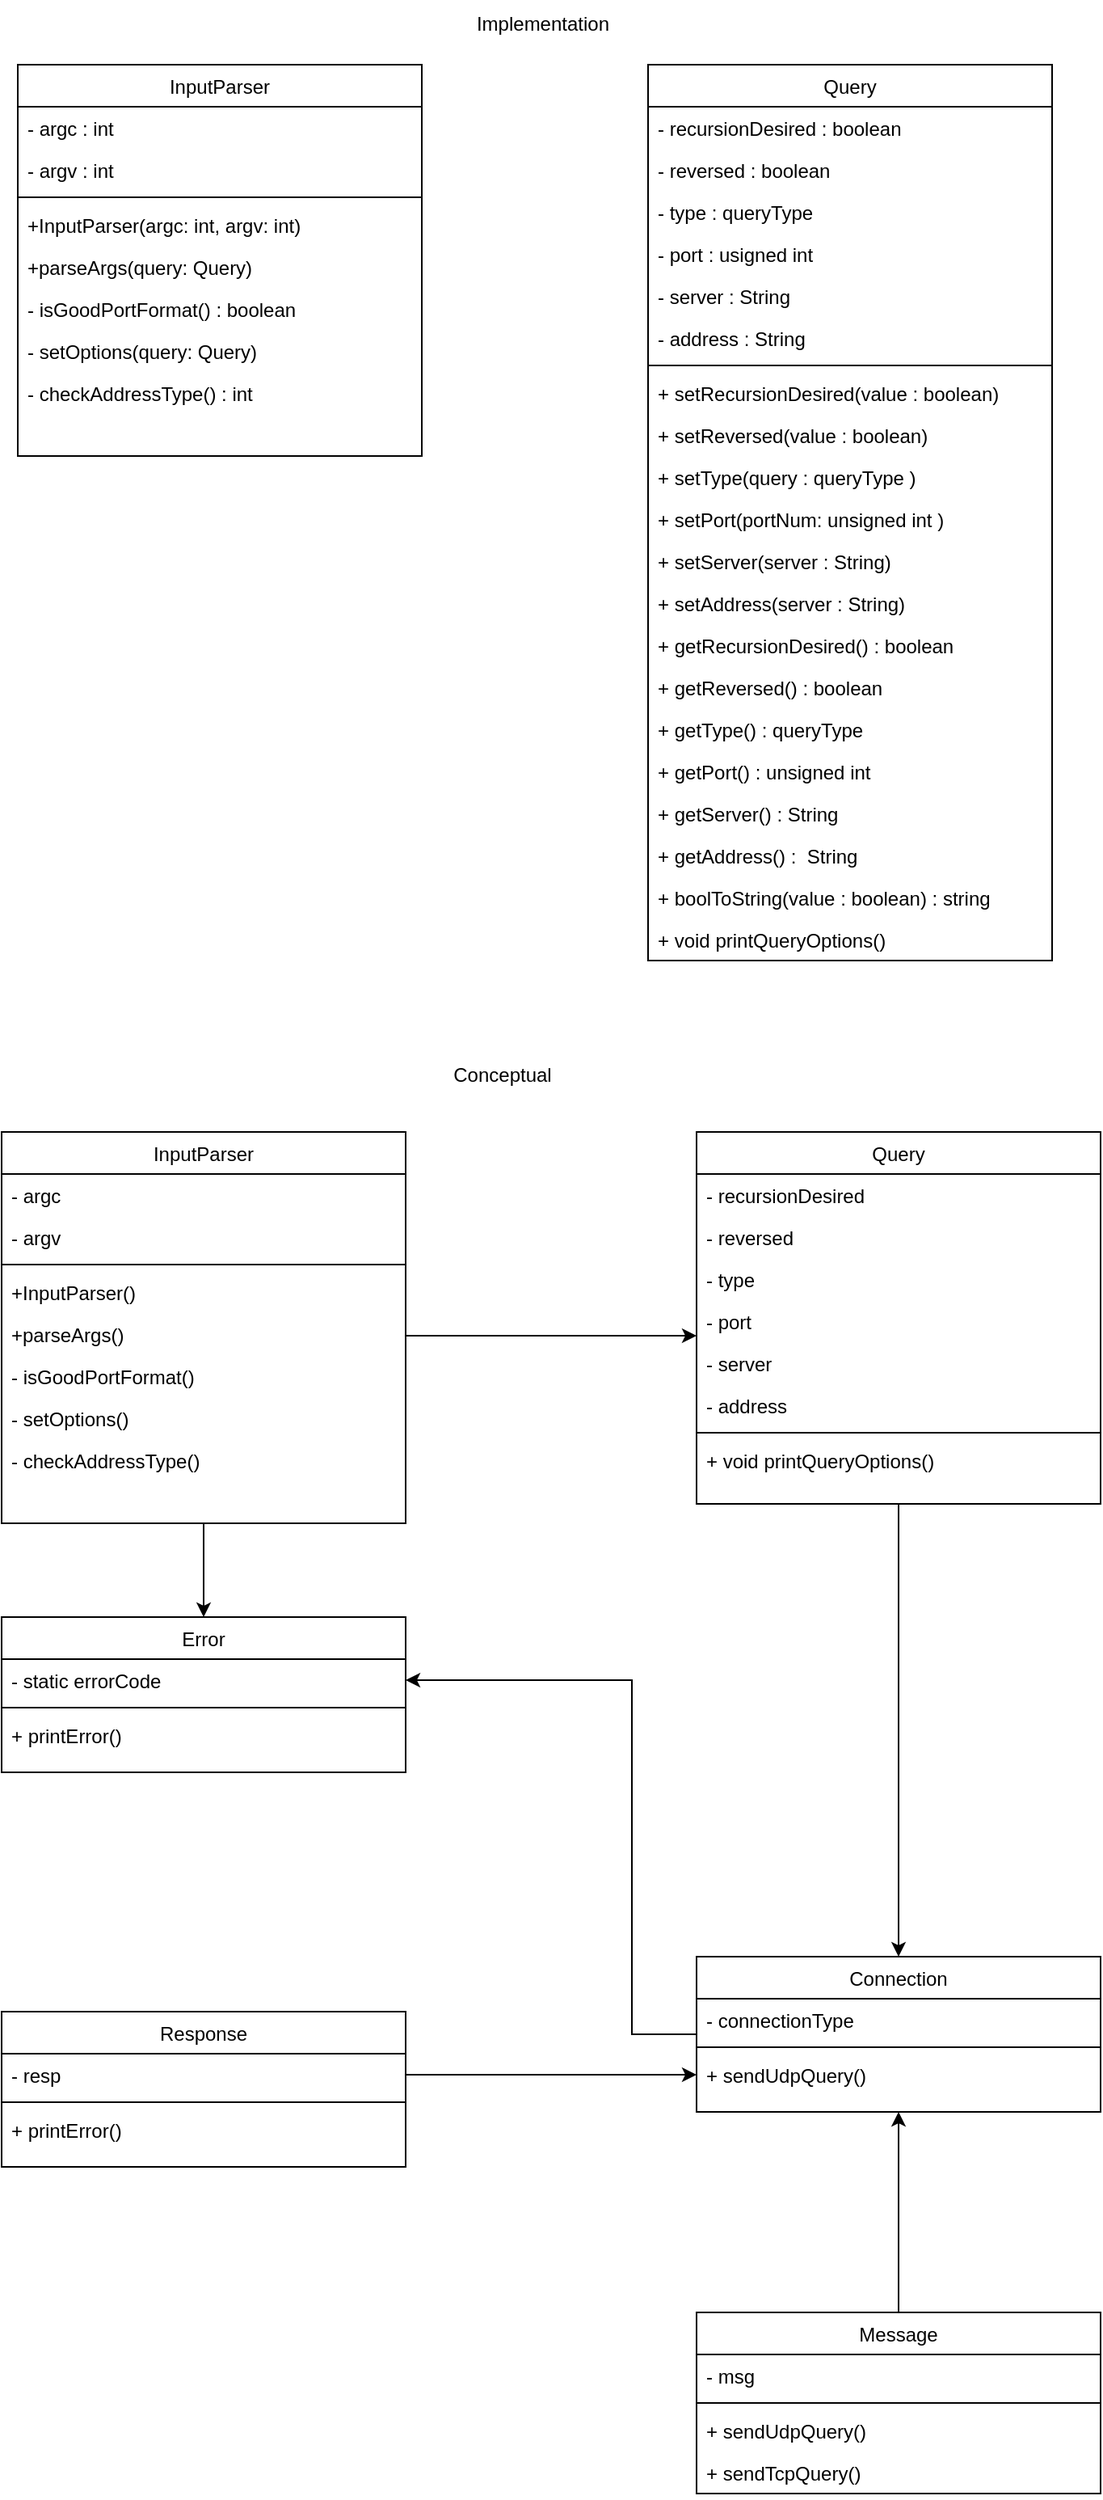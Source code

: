 <mxfile version="22.0.0" type="device">
  <diagram id="C5RBs43oDa-KdzZeNtuy" name="Page-1">
    <mxGraphModel dx="954" dy="642" grid="1" gridSize="10" guides="1" tooltips="1" connect="1" arrows="1" fold="1" page="1" pageScale="1" pageWidth="827" pageHeight="1169" math="0" shadow="0">
      <root>
        <mxCell id="WIyWlLk6GJQsqaUBKTNV-0" />
        <mxCell id="WIyWlLk6GJQsqaUBKTNV-1" parent="WIyWlLk6GJQsqaUBKTNV-0" />
        <mxCell id="zkfFHV4jXpPFQw0GAbJ--0" value="InputParser" style="swimlane;fontStyle=0;align=center;verticalAlign=top;childLayout=stackLayout;horizontal=1;startSize=26;horizontalStack=0;resizeParent=1;resizeLast=0;collapsible=1;marginBottom=0;rounded=0;shadow=0;strokeWidth=1;" parent="WIyWlLk6GJQsqaUBKTNV-1" vertex="1">
          <mxGeometry x="80" y="70" width="250" height="242" as="geometry">
            <mxRectangle x="230" y="140" width="160" height="26" as="alternateBounds" />
          </mxGeometry>
        </mxCell>
        <mxCell id="zkfFHV4jXpPFQw0GAbJ--1" value="- argc : int" style="text;align=left;verticalAlign=top;spacingLeft=4;spacingRight=4;overflow=hidden;rotatable=0;points=[[0,0.5],[1,0.5]];portConstraint=eastwest;" parent="zkfFHV4jXpPFQw0GAbJ--0" vertex="1">
          <mxGeometry y="26" width="250" height="26" as="geometry" />
        </mxCell>
        <mxCell id="zkfFHV4jXpPFQw0GAbJ--2" value="- argv : int" style="text;align=left;verticalAlign=top;spacingLeft=4;spacingRight=4;overflow=hidden;rotatable=0;points=[[0,0.5],[1,0.5]];portConstraint=eastwest;rounded=0;shadow=0;html=0;" parent="zkfFHV4jXpPFQw0GAbJ--0" vertex="1">
          <mxGeometry y="52" width="250" height="26" as="geometry" />
        </mxCell>
        <mxCell id="zkfFHV4jXpPFQw0GAbJ--4" value="" style="line;html=1;strokeWidth=1;align=left;verticalAlign=middle;spacingTop=-1;spacingLeft=3;spacingRight=3;rotatable=0;labelPosition=right;points=[];portConstraint=eastwest;" parent="zkfFHV4jXpPFQw0GAbJ--0" vertex="1">
          <mxGeometry y="78" width="250" height="8" as="geometry" />
        </mxCell>
        <mxCell id="zkfFHV4jXpPFQw0GAbJ--5" value="+InputParser(argc: int, argv: int)" style="text;align=left;verticalAlign=top;spacingLeft=4;spacingRight=4;overflow=hidden;rotatable=0;points=[[0,0.5],[1,0.5]];portConstraint=eastwest;" parent="zkfFHV4jXpPFQw0GAbJ--0" vertex="1">
          <mxGeometry y="86" width="250" height="26" as="geometry" />
        </mxCell>
        <mxCell id="okE6w0gMdLFZyWfZEo8r-0" value="+parseArgs(query: Query) " style="text;align=left;verticalAlign=top;spacingLeft=4;spacingRight=4;overflow=hidden;rotatable=0;points=[[0,0.5],[1,0.5]];portConstraint=eastwest;" parent="zkfFHV4jXpPFQw0GAbJ--0" vertex="1">
          <mxGeometry y="112" width="250" height="26" as="geometry" />
        </mxCell>
        <mxCell id="okE6w0gMdLFZyWfZEo8r-1" value="- isGoodPortFormat() : boolean" style="text;align=left;verticalAlign=top;spacingLeft=4;spacingRight=4;overflow=hidden;rotatable=0;points=[[0,0.5],[1,0.5]];portConstraint=eastwest;" parent="zkfFHV4jXpPFQw0GAbJ--0" vertex="1">
          <mxGeometry y="138" width="250" height="26" as="geometry" />
        </mxCell>
        <mxCell id="okE6w0gMdLFZyWfZEo8r-2" value="- setOptions(query: Query)" style="text;align=left;verticalAlign=top;spacingLeft=4;spacingRight=4;overflow=hidden;rotatable=0;points=[[0,0.5],[1,0.5]];portConstraint=eastwest;" parent="zkfFHV4jXpPFQw0GAbJ--0" vertex="1">
          <mxGeometry y="164" width="250" height="26" as="geometry" />
        </mxCell>
        <mxCell id="okE6w0gMdLFZyWfZEo8r-3" value="- checkAddressType() : int" style="text;align=left;verticalAlign=top;spacingLeft=4;spacingRight=4;overflow=hidden;rotatable=0;points=[[0,0.5],[1,0.5]];portConstraint=eastwest;" parent="zkfFHV4jXpPFQw0GAbJ--0" vertex="1">
          <mxGeometry y="190" width="250" height="26" as="geometry" />
        </mxCell>
        <mxCell id="okE6w0gMdLFZyWfZEo8r-6" value="Query" style="swimlane;fontStyle=0;align=center;verticalAlign=top;childLayout=stackLayout;horizontal=1;startSize=26;horizontalStack=0;resizeParent=1;resizeLast=0;collapsible=1;marginBottom=0;rounded=0;shadow=0;strokeWidth=1;" parent="WIyWlLk6GJQsqaUBKTNV-1" vertex="1">
          <mxGeometry x="470" y="70" width="250" height="554" as="geometry">
            <mxRectangle x="470" y="70" width="160" height="26" as="alternateBounds" />
          </mxGeometry>
        </mxCell>
        <mxCell id="okE6w0gMdLFZyWfZEo8r-7" value="- recursionDesired : boolean&#xa;" style="text;align=left;verticalAlign=top;spacingLeft=4;spacingRight=4;overflow=hidden;rotatable=0;points=[[0,0.5],[1,0.5]];portConstraint=eastwest;" parent="okE6w0gMdLFZyWfZEo8r-6" vertex="1">
          <mxGeometry y="26" width="250" height="26" as="geometry" />
        </mxCell>
        <mxCell id="okE6w0gMdLFZyWfZEo8r-15" value="- reversed : boolean" style="text;align=left;verticalAlign=top;spacingLeft=4;spacingRight=4;overflow=hidden;rotatable=0;points=[[0,0.5],[1,0.5]];portConstraint=eastwest;" parent="okE6w0gMdLFZyWfZEo8r-6" vertex="1">
          <mxGeometry y="52" width="250" height="26" as="geometry" />
        </mxCell>
        <mxCell id="okE6w0gMdLFZyWfZEo8r-16" value="- type : queryType" style="text;align=left;verticalAlign=top;spacingLeft=4;spacingRight=4;overflow=hidden;rotatable=0;points=[[0,0.5],[1,0.5]];portConstraint=eastwest;" parent="okE6w0gMdLFZyWfZEo8r-6" vertex="1">
          <mxGeometry y="78" width="250" height="26" as="geometry" />
        </mxCell>
        <mxCell id="okE6w0gMdLFZyWfZEo8r-17" value="- port : usigned int&#xa;" style="text;align=left;verticalAlign=top;spacingLeft=4;spacingRight=4;overflow=hidden;rotatable=0;points=[[0,0.5],[1,0.5]];portConstraint=eastwest;" parent="okE6w0gMdLFZyWfZEo8r-6" vertex="1">
          <mxGeometry y="104" width="250" height="26" as="geometry" />
        </mxCell>
        <mxCell id="okE6w0gMdLFZyWfZEo8r-18" value="- server : String" style="text;align=left;verticalAlign=top;spacingLeft=4;spacingRight=4;overflow=hidden;rotatable=0;points=[[0,0.5],[1,0.5]];portConstraint=eastwest;" parent="okE6w0gMdLFZyWfZEo8r-6" vertex="1">
          <mxGeometry y="130" width="250" height="26" as="geometry" />
        </mxCell>
        <mxCell id="okE6w0gMdLFZyWfZEo8r-8" value="- address : String" style="text;align=left;verticalAlign=top;spacingLeft=4;spacingRight=4;overflow=hidden;rotatable=0;points=[[0,0.5],[1,0.5]];portConstraint=eastwest;rounded=0;shadow=0;html=0;" parent="okE6w0gMdLFZyWfZEo8r-6" vertex="1">
          <mxGeometry y="156" width="250" height="26" as="geometry" />
        </mxCell>
        <mxCell id="okE6w0gMdLFZyWfZEo8r-9" value="" style="line;html=1;strokeWidth=1;align=left;verticalAlign=middle;spacingTop=-1;spacingLeft=3;spacingRight=3;rotatable=0;labelPosition=right;points=[];portConstraint=eastwest;" parent="okE6w0gMdLFZyWfZEo8r-6" vertex="1">
          <mxGeometry y="182" width="250" height="8" as="geometry" />
        </mxCell>
        <mxCell id="okE6w0gMdLFZyWfZEo8r-10" value="+ setRecursionDesired(value : boolean)" style="text;align=left;verticalAlign=top;spacingLeft=4;spacingRight=4;overflow=hidden;rotatable=0;points=[[0,0.5],[1,0.5]];portConstraint=eastwest;" parent="okE6w0gMdLFZyWfZEo8r-6" vertex="1">
          <mxGeometry y="190" width="250" height="26" as="geometry" />
        </mxCell>
        <mxCell id="okE6w0gMdLFZyWfZEo8r-19" value="+ setReversed(value : boolean)" style="text;align=left;verticalAlign=top;spacingLeft=4;spacingRight=4;overflow=hidden;rotatable=0;points=[[0,0.5],[1,0.5]];portConstraint=eastwest;" parent="okE6w0gMdLFZyWfZEo8r-6" vertex="1">
          <mxGeometry y="216" width="250" height="26" as="geometry" />
        </mxCell>
        <mxCell id="okE6w0gMdLFZyWfZEo8r-23" value="+ setType(query : queryType )" style="text;align=left;verticalAlign=top;spacingLeft=4;spacingRight=4;overflow=hidden;rotatable=0;points=[[0,0.5],[1,0.5]];portConstraint=eastwest;" parent="okE6w0gMdLFZyWfZEo8r-6" vertex="1">
          <mxGeometry y="242" width="250" height="26" as="geometry" />
        </mxCell>
        <mxCell id="okE6w0gMdLFZyWfZEo8r-24" value="+ setPort(portNum: unsigned int )" style="text;align=left;verticalAlign=top;spacingLeft=4;spacingRight=4;overflow=hidden;rotatable=0;points=[[0,0.5],[1,0.5]];portConstraint=eastwest;" parent="okE6w0gMdLFZyWfZEo8r-6" vertex="1">
          <mxGeometry y="268" width="250" height="26" as="geometry" />
        </mxCell>
        <mxCell id="okE6w0gMdLFZyWfZEo8r-25" value="+ setServer(server : String)" style="text;align=left;verticalAlign=top;spacingLeft=4;spacingRight=4;overflow=hidden;rotatable=0;points=[[0,0.5],[1,0.5]];portConstraint=eastwest;" parent="okE6w0gMdLFZyWfZEo8r-6" vertex="1">
          <mxGeometry y="294" width="250" height="26" as="geometry" />
        </mxCell>
        <mxCell id="okE6w0gMdLFZyWfZEo8r-26" value="+ setAddress(server : String)" style="text;align=left;verticalAlign=top;spacingLeft=4;spacingRight=4;overflow=hidden;rotatable=0;points=[[0,0.5],[1,0.5]];portConstraint=eastwest;" parent="okE6w0gMdLFZyWfZEo8r-6" vertex="1">
          <mxGeometry y="320" width="250" height="26" as="geometry" />
        </mxCell>
        <mxCell id="okE6w0gMdLFZyWfZEo8r-27" value="+ getRecursionDesired() : boolean" style="text;align=left;verticalAlign=top;spacingLeft=4;spacingRight=4;overflow=hidden;rotatable=0;points=[[0,0.5],[1,0.5]];portConstraint=eastwest;" parent="okE6w0gMdLFZyWfZEo8r-6" vertex="1">
          <mxGeometry y="346" width="250" height="26" as="geometry" />
        </mxCell>
        <mxCell id="okE6w0gMdLFZyWfZEo8r-33" value="+ getReversed() : boolean" style="text;align=left;verticalAlign=top;spacingLeft=4;spacingRight=4;overflow=hidden;rotatable=0;points=[[0,0.5],[1,0.5]];portConstraint=eastwest;" parent="okE6w0gMdLFZyWfZEo8r-6" vertex="1">
          <mxGeometry y="372" width="250" height="26" as="geometry" />
        </mxCell>
        <mxCell id="okE6w0gMdLFZyWfZEo8r-34" value="+ getType() : queryType" style="text;align=left;verticalAlign=top;spacingLeft=4;spacingRight=4;overflow=hidden;rotatable=0;points=[[0,0.5],[1,0.5]];portConstraint=eastwest;" parent="okE6w0gMdLFZyWfZEo8r-6" vertex="1">
          <mxGeometry y="398" width="250" height="26" as="geometry" />
        </mxCell>
        <mxCell id="okE6w0gMdLFZyWfZEo8r-35" value="+ getPort() : unsigned int" style="text;align=left;verticalAlign=top;spacingLeft=4;spacingRight=4;overflow=hidden;rotatable=0;points=[[0,0.5],[1,0.5]];portConstraint=eastwest;" parent="okE6w0gMdLFZyWfZEo8r-6" vertex="1">
          <mxGeometry y="424" width="250" height="26" as="geometry" />
        </mxCell>
        <mxCell id="okE6w0gMdLFZyWfZEo8r-36" value="+ getServer() : String" style="text;align=left;verticalAlign=top;spacingLeft=4;spacingRight=4;overflow=hidden;rotatable=0;points=[[0,0.5],[1,0.5]];portConstraint=eastwest;" parent="okE6w0gMdLFZyWfZEo8r-6" vertex="1">
          <mxGeometry y="450" width="250" height="26" as="geometry" />
        </mxCell>
        <mxCell id="okE6w0gMdLFZyWfZEo8r-37" value="+ getAddress() :  String" style="text;align=left;verticalAlign=top;spacingLeft=4;spacingRight=4;overflow=hidden;rotatable=0;points=[[0,0.5],[1,0.5]];portConstraint=eastwest;" parent="okE6w0gMdLFZyWfZEo8r-6" vertex="1">
          <mxGeometry y="476" width="250" height="26" as="geometry" />
        </mxCell>
        <mxCell id="okE6w0gMdLFZyWfZEo8r-38" value="+ boolToString(value : boolean) : string" style="text;align=left;verticalAlign=top;spacingLeft=4;spacingRight=4;overflow=hidden;rotatable=0;points=[[0,0.5],[1,0.5]];portConstraint=eastwest;" parent="okE6w0gMdLFZyWfZEo8r-6" vertex="1">
          <mxGeometry y="502" width="250" height="26" as="geometry" />
        </mxCell>
        <mxCell id="okE6w0gMdLFZyWfZEo8r-40" value="+ void printQueryOptions()" style="text;align=left;verticalAlign=top;spacingLeft=4;spacingRight=4;overflow=hidden;rotatable=0;points=[[0,0.5],[1,0.5]];portConstraint=eastwest;" parent="okE6w0gMdLFZyWfZEo8r-6" vertex="1">
          <mxGeometry y="528" width="250" height="26" as="geometry" />
        </mxCell>
        <mxCell id="okE6w0gMdLFZyWfZEo8r-41" value="Error" style="swimlane;fontStyle=0;align=center;verticalAlign=top;childLayout=stackLayout;horizontal=1;startSize=26;horizontalStack=0;resizeParent=1;resizeLast=0;collapsible=1;marginBottom=0;rounded=0;shadow=0;strokeWidth=1;" parent="WIyWlLk6GJQsqaUBKTNV-1" vertex="1">
          <mxGeometry x="70" y="1030" width="250" height="96" as="geometry">
            <mxRectangle x="230" y="140" width="160" height="26" as="alternateBounds" />
          </mxGeometry>
        </mxCell>
        <mxCell id="okE6w0gMdLFZyWfZEo8r-42" value="- static errorCode" style="text;align=left;verticalAlign=top;spacingLeft=4;spacingRight=4;overflow=hidden;rotatable=0;points=[[0,0.5],[1,0.5]];portConstraint=eastwest;" parent="okE6w0gMdLFZyWfZEo8r-41" vertex="1">
          <mxGeometry y="26" width="250" height="26" as="geometry" />
        </mxCell>
        <mxCell id="okE6w0gMdLFZyWfZEo8r-44" value="" style="line;html=1;strokeWidth=1;align=left;verticalAlign=middle;spacingTop=-1;spacingLeft=3;spacingRight=3;rotatable=0;labelPosition=right;points=[];portConstraint=eastwest;" parent="okE6w0gMdLFZyWfZEo8r-41" vertex="1">
          <mxGeometry y="52" width="250" height="8" as="geometry" />
        </mxCell>
        <mxCell id="okE6w0gMdLFZyWfZEo8r-45" value="+ printError()" style="text;align=left;verticalAlign=top;spacingLeft=4;spacingRight=4;overflow=hidden;rotatable=0;points=[[0,0.5],[1,0.5]];portConstraint=eastwest;" parent="okE6w0gMdLFZyWfZEo8r-41" vertex="1">
          <mxGeometry y="60" width="250" height="26" as="geometry" />
        </mxCell>
        <mxCell id="vrOsaKCpF2zEFsu8vKzf-6" style="edgeStyle=orthogonalEdgeStyle;rounded=0;orthogonalLoop=1;jettySize=auto;html=1;entryX=0.5;entryY=0;entryDx=0;entryDy=0;" edge="1" parent="WIyWlLk6GJQsqaUBKTNV-1" source="okE6w0gMdLFZyWfZEo8r-50" target="okE6w0gMdLFZyWfZEo8r-84">
          <mxGeometry relative="1" as="geometry" />
        </mxCell>
        <mxCell id="okE6w0gMdLFZyWfZEo8r-50" value="Query" style="swimlane;fontStyle=0;align=center;verticalAlign=top;childLayout=stackLayout;horizontal=1;startSize=26;horizontalStack=0;resizeParent=1;resizeLast=0;collapsible=1;marginBottom=0;rounded=0;shadow=0;strokeWidth=1;" parent="WIyWlLk6GJQsqaUBKTNV-1" vertex="1">
          <mxGeometry x="500" y="730" width="250" height="230" as="geometry">
            <mxRectangle x="470" y="70" width="160" height="26" as="alternateBounds" />
          </mxGeometry>
        </mxCell>
        <mxCell id="okE6w0gMdLFZyWfZEo8r-51" value="- recursionDesired " style="text;align=left;verticalAlign=top;spacingLeft=4;spacingRight=4;overflow=hidden;rotatable=0;points=[[0,0.5],[1,0.5]];portConstraint=eastwest;" parent="okE6w0gMdLFZyWfZEo8r-50" vertex="1">
          <mxGeometry y="26" width="250" height="26" as="geometry" />
        </mxCell>
        <mxCell id="okE6w0gMdLFZyWfZEo8r-52" value="- reversed " style="text;align=left;verticalAlign=top;spacingLeft=4;spacingRight=4;overflow=hidden;rotatable=0;points=[[0,0.5],[1,0.5]];portConstraint=eastwest;" parent="okE6w0gMdLFZyWfZEo8r-50" vertex="1">
          <mxGeometry y="52" width="250" height="26" as="geometry" />
        </mxCell>
        <mxCell id="okE6w0gMdLFZyWfZEo8r-53" value="- type " style="text;align=left;verticalAlign=top;spacingLeft=4;spacingRight=4;overflow=hidden;rotatable=0;points=[[0,0.5],[1,0.5]];portConstraint=eastwest;" parent="okE6w0gMdLFZyWfZEo8r-50" vertex="1">
          <mxGeometry y="78" width="250" height="26" as="geometry" />
        </mxCell>
        <mxCell id="okE6w0gMdLFZyWfZEo8r-54" value="- port " style="text;align=left;verticalAlign=top;spacingLeft=4;spacingRight=4;overflow=hidden;rotatable=0;points=[[0,0.5],[1,0.5]];portConstraint=eastwest;" parent="okE6w0gMdLFZyWfZEo8r-50" vertex="1">
          <mxGeometry y="104" width="250" height="26" as="geometry" />
        </mxCell>
        <mxCell id="okE6w0gMdLFZyWfZEo8r-55" value="- server " style="text;align=left;verticalAlign=top;spacingLeft=4;spacingRight=4;overflow=hidden;rotatable=0;points=[[0,0.5],[1,0.5]];portConstraint=eastwest;" parent="okE6w0gMdLFZyWfZEo8r-50" vertex="1">
          <mxGeometry y="130" width="250" height="26" as="geometry" />
        </mxCell>
        <mxCell id="okE6w0gMdLFZyWfZEo8r-56" value="- address " style="text;align=left;verticalAlign=top;spacingLeft=4;spacingRight=4;overflow=hidden;rotatable=0;points=[[0,0.5],[1,0.5]];portConstraint=eastwest;rounded=0;shadow=0;html=0;" parent="okE6w0gMdLFZyWfZEo8r-50" vertex="1">
          <mxGeometry y="156" width="250" height="26" as="geometry" />
        </mxCell>
        <mxCell id="okE6w0gMdLFZyWfZEo8r-57" value="" style="line;html=1;strokeWidth=1;align=left;verticalAlign=middle;spacingTop=-1;spacingLeft=3;spacingRight=3;rotatable=0;labelPosition=right;points=[];portConstraint=eastwest;" parent="okE6w0gMdLFZyWfZEo8r-50" vertex="1">
          <mxGeometry y="182" width="250" height="8" as="geometry" />
        </mxCell>
        <mxCell id="okE6w0gMdLFZyWfZEo8r-71" value="+ void printQueryOptions()" style="text;align=left;verticalAlign=top;spacingLeft=4;spacingRight=4;overflow=hidden;rotatable=0;points=[[0,0.5],[1,0.5]];portConstraint=eastwest;" parent="okE6w0gMdLFZyWfZEo8r-50" vertex="1">
          <mxGeometry y="190" width="250" height="26" as="geometry" />
        </mxCell>
        <mxCell id="okE6w0gMdLFZyWfZEo8r-72" value="Implementation" style="text;html=1;strokeColor=none;fillColor=none;align=center;verticalAlign=middle;whiteSpace=wrap;rounded=0;" parent="WIyWlLk6GJQsqaUBKTNV-1" vertex="1">
          <mxGeometry x="330" y="30" width="150" height="30" as="geometry" />
        </mxCell>
        <mxCell id="okE6w0gMdLFZyWfZEo8r-73" value="Conceptual" style="text;html=1;strokeColor=none;fillColor=none;align=center;verticalAlign=middle;whiteSpace=wrap;rounded=0;" parent="WIyWlLk6GJQsqaUBKTNV-1" vertex="1">
          <mxGeometry x="350" y="680" width="60" height="30" as="geometry" />
        </mxCell>
        <mxCell id="okE6w0gMdLFZyWfZEo8r-105" style="edgeStyle=orthogonalEdgeStyle;rounded=0;orthogonalLoop=1;jettySize=auto;html=1;exitX=0.5;exitY=1;exitDx=0;exitDy=0;entryX=0.5;entryY=0;entryDx=0;entryDy=0;" parent="WIyWlLk6GJQsqaUBKTNV-1" source="okE6w0gMdLFZyWfZEo8r-75" target="okE6w0gMdLFZyWfZEo8r-41" edge="1">
          <mxGeometry relative="1" as="geometry" />
        </mxCell>
        <mxCell id="okE6w0gMdLFZyWfZEo8r-75" value="InputParser" style="swimlane;fontStyle=0;align=center;verticalAlign=top;childLayout=stackLayout;horizontal=1;startSize=26;horizontalStack=0;resizeParent=1;resizeLast=0;collapsible=1;marginBottom=0;rounded=0;shadow=0;strokeWidth=1;" parent="WIyWlLk6GJQsqaUBKTNV-1" vertex="1">
          <mxGeometry x="70" y="730" width="250" height="242" as="geometry">
            <mxRectangle x="230" y="140" width="160" height="26" as="alternateBounds" />
          </mxGeometry>
        </mxCell>
        <mxCell id="okE6w0gMdLFZyWfZEo8r-76" value="- argc " style="text;align=left;verticalAlign=top;spacingLeft=4;spacingRight=4;overflow=hidden;rotatable=0;points=[[0,0.5],[1,0.5]];portConstraint=eastwest;" parent="okE6w0gMdLFZyWfZEo8r-75" vertex="1">
          <mxGeometry y="26" width="250" height="26" as="geometry" />
        </mxCell>
        <mxCell id="okE6w0gMdLFZyWfZEo8r-77" value="- argv " style="text;align=left;verticalAlign=top;spacingLeft=4;spacingRight=4;overflow=hidden;rotatable=0;points=[[0,0.5],[1,0.5]];portConstraint=eastwest;rounded=0;shadow=0;html=0;" parent="okE6w0gMdLFZyWfZEo8r-75" vertex="1">
          <mxGeometry y="52" width="250" height="26" as="geometry" />
        </mxCell>
        <mxCell id="okE6w0gMdLFZyWfZEo8r-78" value="" style="line;html=1;strokeWidth=1;align=left;verticalAlign=middle;spacingTop=-1;spacingLeft=3;spacingRight=3;rotatable=0;labelPosition=right;points=[];portConstraint=eastwest;" parent="okE6w0gMdLFZyWfZEo8r-75" vertex="1">
          <mxGeometry y="78" width="250" height="8" as="geometry" />
        </mxCell>
        <mxCell id="okE6w0gMdLFZyWfZEo8r-79" value="+InputParser()" style="text;align=left;verticalAlign=top;spacingLeft=4;spacingRight=4;overflow=hidden;rotatable=0;points=[[0,0.5],[1,0.5]];portConstraint=eastwest;" parent="okE6w0gMdLFZyWfZEo8r-75" vertex="1">
          <mxGeometry y="86" width="250" height="26" as="geometry" />
        </mxCell>
        <mxCell id="okE6w0gMdLFZyWfZEo8r-80" value="+parseArgs() " style="text;align=left;verticalAlign=top;spacingLeft=4;spacingRight=4;overflow=hidden;rotatable=0;points=[[0,0.5],[1,0.5]];portConstraint=eastwest;" parent="okE6w0gMdLFZyWfZEo8r-75" vertex="1">
          <mxGeometry y="112" width="250" height="26" as="geometry" />
        </mxCell>
        <mxCell id="okE6w0gMdLFZyWfZEo8r-81" value="- isGoodPortFormat() " style="text;align=left;verticalAlign=top;spacingLeft=4;spacingRight=4;overflow=hidden;rotatable=0;points=[[0,0.5],[1,0.5]];portConstraint=eastwest;" parent="okE6w0gMdLFZyWfZEo8r-75" vertex="1">
          <mxGeometry y="138" width="250" height="26" as="geometry" />
        </mxCell>
        <mxCell id="okE6w0gMdLFZyWfZEo8r-82" value="- setOptions()" style="text;align=left;verticalAlign=top;spacingLeft=4;spacingRight=4;overflow=hidden;rotatable=0;points=[[0,0.5],[1,0.5]];portConstraint=eastwest;" parent="okE6w0gMdLFZyWfZEo8r-75" vertex="1">
          <mxGeometry y="164" width="250" height="26" as="geometry" />
        </mxCell>
        <mxCell id="okE6w0gMdLFZyWfZEo8r-83" value="- checkAddressType() " style="text;align=left;verticalAlign=top;spacingLeft=4;spacingRight=4;overflow=hidden;rotatable=0;points=[[0,0.5],[1,0.5]];portConstraint=eastwest;" parent="okE6w0gMdLFZyWfZEo8r-75" vertex="1">
          <mxGeometry y="190" width="250" height="26" as="geometry" />
        </mxCell>
        <mxCell id="vrOsaKCpF2zEFsu8vKzf-5" style="edgeStyle=orthogonalEdgeStyle;rounded=0;orthogonalLoop=1;jettySize=auto;html=1;entryX=1;entryY=0.5;entryDx=0;entryDy=0;" edge="1" parent="WIyWlLk6GJQsqaUBKTNV-1" source="okE6w0gMdLFZyWfZEo8r-84" target="okE6w0gMdLFZyWfZEo8r-42">
          <mxGeometry relative="1" as="geometry">
            <Array as="points">
              <mxPoint x="460" y="1288" />
              <mxPoint x="460" y="1069" />
            </Array>
          </mxGeometry>
        </mxCell>
        <mxCell id="okE6w0gMdLFZyWfZEo8r-84" value="Connection" style="swimlane;fontStyle=0;align=center;verticalAlign=top;childLayout=stackLayout;horizontal=1;startSize=26;horizontalStack=0;resizeParent=1;resizeLast=0;collapsible=1;marginBottom=0;rounded=0;shadow=0;strokeWidth=1;" parent="WIyWlLk6GJQsqaUBKTNV-1" vertex="1">
          <mxGeometry x="500" y="1240" width="250" height="96" as="geometry">
            <mxRectangle x="230" y="140" width="160" height="26" as="alternateBounds" />
          </mxGeometry>
        </mxCell>
        <mxCell id="okE6w0gMdLFZyWfZEo8r-85" value="- connectionType" style="text;align=left;verticalAlign=top;spacingLeft=4;spacingRight=4;overflow=hidden;rotatable=0;points=[[0,0.5],[1,0.5]];portConstraint=eastwest;" parent="okE6w0gMdLFZyWfZEo8r-84" vertex="1">
          <mxGeometry y="26" width="250" height="26" as="geometry" />
        </mxCell>
        <mxCell id="okE6w0gMdLFZyWfZEo8r-86" value="" style="line;html=1;strokeWidth=1;align=left;verticalAlign=middle;spacingTop=-1;spacingLeft=3;spacingRight=3;rotatable=0;labelPosition=right;points=[];portConstraint=eastwest;" parent="okE6w0gMdLFZyWfZEo8r-84" vertex="1">
          <mxGeometry y="52" width="250" height="8" as="geometry" />
        </mxCell>
        <mxCell id="okE6w0gMdLFZyWfZEo8r-87" value="+ sendUdpQuery()" style="text;align=left;verticalAlign=top;spacingLeft=4;spacingRight=4;overflow=hidden;rotatable=0;points=[[0,0.5],[1,0.5]];portConstraint=eastwest;" parent="okE6w0gMdLFZyWfZEo8r-84" vertex="1">
          <mxGeometry y="60" width="250" height="26" as="geometry" />
        </mxCell>
        <mxCell id="okE6w0gMdLFZyWfZEo8r-92" style="edgeStyle=orthogonalEdgeStyle;rounded=0;orthogonalLoop=1;jettySize=auto;html=1;exitX=1;exitY=0.5;exitDx=0;exitDy=0;entryX=0;entryY=0.5;entryDx=0;entryDy=0;" parent="WIyWlLk6GJQsqaUBKTNV-1" edge="1">
          <mxGeometry relative="1" as="geometry">
            <mxPoint x="320" y="856" as="sourcePoint" />
            <mxPoint x="500" y="856" as="targetPoint" />
          </mxGeometry>
        </mxCell>
        <mxCell id="vrOsaKCpF2zEFsu8vKzf-7" style="edgeStyle=orthogonalEdgeStyle;rounded=0;orthogonalLoop=1;jettySize=auto;html=1;entryX=0.5;entryY=1;entryDx=0;entryDy=0;" edge="1" parent="WIyWlLk6GJQsqaUBKTNV-1" source="okE6w0gMdLFZyWfZEo8r-93" target="okE6w0gMdLFZyWfZEo8r-84">
          <mxGeometry relative="1" as="geometry" />
        </mxCell>
        <mxCell id="okE6w0gMdLFZyWfZEo8r-93" value="Message" style="swimlane;fontStyle=0;align=center;verticalAlign=top;childLayout=stackLayout;horizontal=1;startSize=26;horizontalStack=0;resizeParent=1;resizeLast=0;collapsible=1;marginBottom=0;rounded=0;shadow=0;strokeWidth=1;" parent="WIyWlLk6GJQsqaUBKTNV-1" vertex="1">
          <mxGeometry x="500" y="1460" width="250" height="112" as="geometry">
            <mxRectangle x="230" y="140" width="160" height="26" as="alternateBounds" />
          </mxGeometry>
        </mxCell>
        <mxCell id="okE6w0gMdLFZyWfZEo8r-94" value="- msg" style="text;align=left;verticalAlign=top;spacingLeft=4;spacingRight=4;overflow=hidden;rotatable=0;points=[[0,0.5],[1,0.5]];portConstraint=eastwest;" parent="okE6w0gMdLFZyWfZEo8r-93" vertex="1">
          <mxGeometry y="26" width="250" height="26" as="geometry" />
        </mxCell>
        <mxCell id="okE6w0gMdLFZyWfZEo8r-95" value="" style="line;html=1;strokeWidth=1;align=left;verticalAlign=middle;spacingTop=-1;spacingLeft=3;spacingRight=3;rotatable=0;labelPosition=right;points=[];portConstraint=eastwest;" parent="okE6w0gMdLFZyWfZEo8r-93" vertex="1">
          <mxGeometry y="52" width="250" height="8" as="geometry" />
        </mxCell>
        <mxCell id="okE6w0gMdLFZyWfZEo8r-96" value="+ sendUdpQuery()" style="text;align=left;verticalAlign=top;spacingLeft=4;spacingRight=4;overflow=hidden;rotatable=0;points=[[0,0.5],[1,0.5]];portConstraint=eastwest;" parent="okE6w0gMdLFZyWfZEo8r-93" vertex="1">
          <mxGeometry y="60" width="250" height="26" as="geometry" />
        </mxCell>
        <mxCell id="okE6w0gMdLFZyWfZEo8r-109" value="+ sendTcpQuery()" style="text;align=left;verticalAlign=top;spacingLeft=4;spacingRight=4;overflow=hidden;rotatable=0;points=[[0,0.5],[1,0.5]];portConstraint=eastwest;" parent="okE6w0gMdLFZyWfZEo8r-93" vertex="1">
          <mxGeometry y="86" width="250" height="26" as="geometry" />
        </mxCell>
        <mxCell id="okE6w0gMdLFZyWfZEo8r-100" value="Response" style="swimlane;fontStyle=0;align=center;verticalAlign=top;childLayout=stackLayout;horizontal=1;startSize=26;horizontalStack=0;resizeParent=1;resizeLast=0;collapsible=1;marginBottom=0;rounded=0;shadow=0;strokeWidth=1;" parent="WIyWlLk6GJQsqaUBKTNV-1" vertex="1">
          <mxGeometry x="70" y="1274" width="250" height="96" as="geometry">
            <mxRectangle x="230" y="140" width="160" height="26" as="alternateBounds" />
          </mxGeometry>
        </mxCell>
        <mxCell id="okE6w0gMdLFZyWfZEo8r-101" value="- resp" style="text;align=left;verticalAlign=top;spacingLeft=4;spacingRight=4;overflow=hidden;rotatable=0;points=[[0,0.5],[1,0.5]];portConstraint=eastwest;" parent="okE6w0gMdLFZyWfZEo8r-100" vertex="1">
          <mxGeometry y="26" width="250" height="26" as="geometry" />
        </mxCell>
        <mxCell id="okE6w0gMdLFZyWfZEo8r-102" value="" style="line;html=1;strokeWidth=1;align=left;verticalAlign=middle;spacingTop=-1;spacingLeft=3;spacingRight=3;rotatable=0;labelPosition=right;points=[];portConstraint=eastwest;" parent="okE6w0gMdLFZyWfZEo8r-100" vertex="1">
          <mxGeometry y="52" width="250" height="8" as="geometry" />
        </mxCell>
        <mxCell id="okE6w0gMdLFZyWfZEo8r-103" value="+ printError()" style="text;align=left;verticalAlign=top;spacingLeft=4;spacingRight=4;overflow=hidden;rotatable=0;points=[[0,0.5],[1,0.5]];portConstraint=eastwest;" parent="okE6w0gMdLFZyWfZEo8r-100" vertex="1">
          <mxGeometry y="60" width="250" height="26" as="geometry" />
        </mxCell>
        <mxCell id="vrOsaKCpF2zEFsu8vKzf-4" style="edgeStyle=orthogonalEdgeStyle;rounded=0;orthogonalLoop=1;jettySize=auto;html=1;entryX=0;entryY=0.5;entryDx=0;entryDy=0;" edge="1" parent="WIyWlLk6GJQsqaUBKTNV-1" source="okE6w0gMdLFZyWfZEo8r-101" target="okE6w0gMdLFZyWfZEo8r-87">
          <mxGeometry relative="1" as="geometry" />
        </mxCell>
      </root>
    </mxGraphModel>
  </diagram>
</mxfile>
